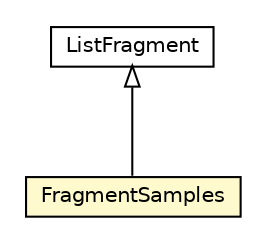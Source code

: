#!/usr/local/bin/dot
#
# Class diagram 
# Generated by UMLGraph version R5_6-24-gf6e263 (http://www.umlgraph.org/)
#

digraph G {
	edge [fontname="Helvetica",fontsize=10,labelfontname="Helvetica",labelfontsize=10];
	node [fontname="Helvetica",fontsize=10,shape=plaintext];
	nodesep=0.25;
	ranksep=0.5;
	// org.osmdroid.samplefragments.FragmentSamples
	c1185 [label=<<table title="org.osmdroid.samplefragments.FragmentSamples" border="0" cellborder="1" cellspacing="0" cellpadding="2" port="p" bgcolor="lemonChiffon" href="./FragmentSamples.html">
		<tr><td><table border="0" cellspacing="0" cellpadding="1">
<tr><td align="center" balign="center"> FragmentSamples </td></tr>
		</table></td></tr>
		</table>>, URL="./FragmentSamples.html", fontname="Helvetica", fontcolor="black", fontsize=10.0];
	//org.osmdroid.samplefragments.FragmentSamples extends android.support.v4.app.ListFragment
	c1230:p -> c1185:p [dir=back,arrowtail=empty];
	// android.support.v4.app.ListFragment
	c1230 [label=<<table title="android.support.v4.app.ListFragment" border="0" cellborder="1" cellspacing="0" cellpadding="2" port="p" href="http://java.sun.com/j2se/1.4.2/docs/api/android/support/v4/app/ListFragment.html">
		<tr><td><table border="0" cellspacing="0" cellpadding="1">
<tr><td align="center" balign="center"> ListFragment </td></tr>
		</table></td></tr>
		</table>>, URL="http://java.sun.com/j2se/1.4.2/docs/api/android/support/v4/app/ListFragment.html", fontname="Helvetica", fontcolor="black", fontsize=10.0];
}

